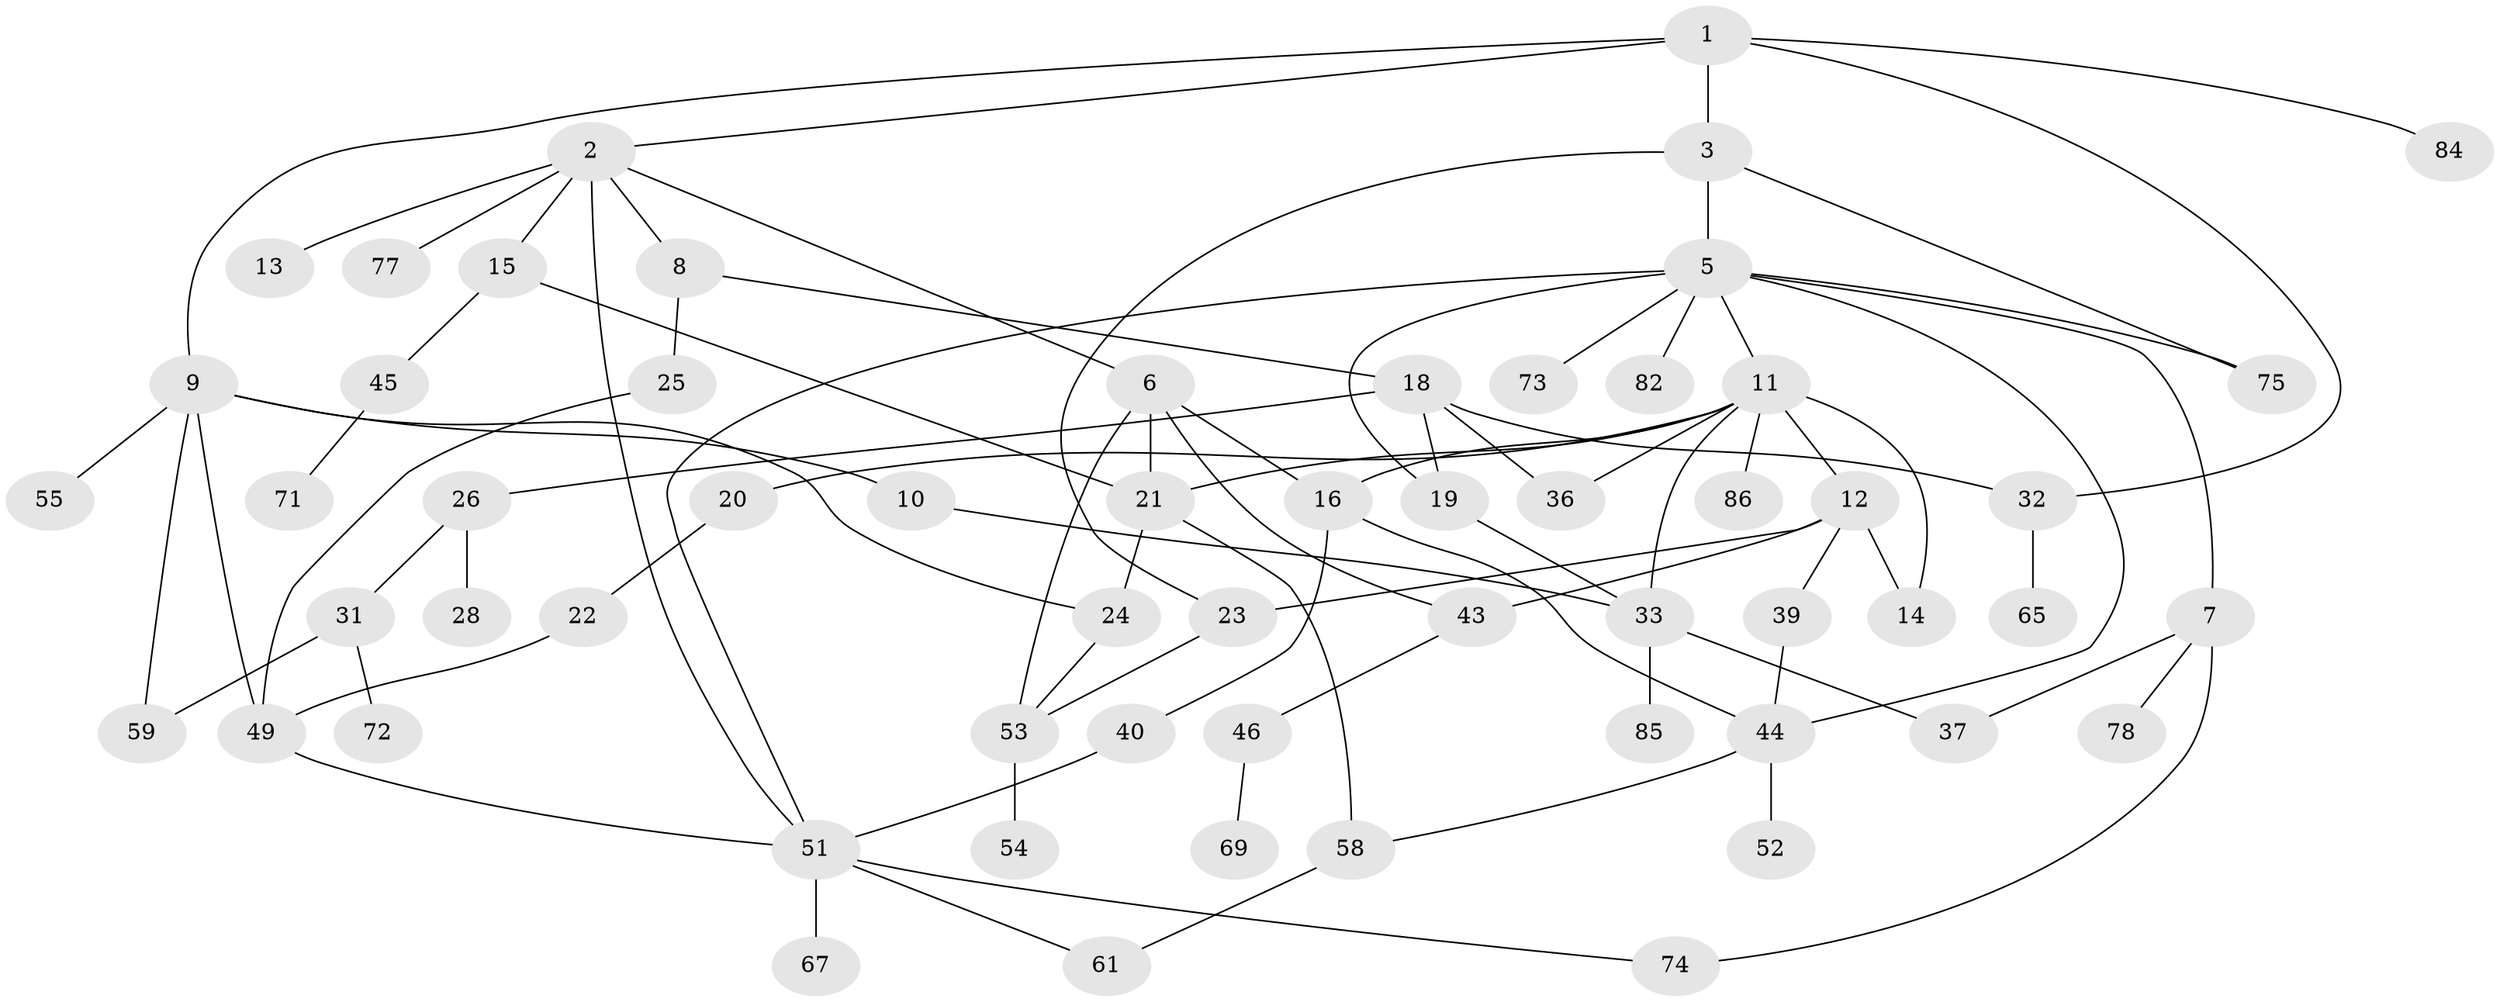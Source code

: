 // Generated by graph-tools (version 1.1) at 2025/23/03/03/25 07:23:31]
// undirected, 59 vertices, 85 edges
graph export_dot {
graph [start="1"]
  node [color=gray90,style=filled];
  1;
  2 [super="+4"];
  3 [super="+62"];
  5 [super="+60"];
  6 [super="+63"];
  7 [super="+38"];
  8 [super="+17"];
  9 [super="+79"];
  10;
  11 [super="+83"];
  12 [super="+56"];
  13;
  14;
  15;
  16 [super="+29"];
  18;
  19 [super="+41"];
  20;
  21 [super="+30"];
  22;
  23 [super="+50"];
  24 [super="+27"];
  25;
  26 [super="+42"];
  28;
  31 [super="+35"];
  32 [super="+76"];
  33 [super="+34"];
  36 [super="+70"];
  37;
  39;
  40;
  43 [super="+47"];
  44 [super="+48"];
  45 [super="+57"];
  46;
  49 [super="+87"];
  51 [super="+68"];
  52;
  53 [super="+66"];
  54;
  55;
  58;
  59;
  61 [super="+64"];
  65;
  67;
  69 [super="+81"];
  71;
  72 [super="+80"];
  73;
  74;
  75;
  77;
  78;
  82;
  84;
  85;
  86;
  1 -- 2;
  1 -- 3;
  1 -- 9;
  1 -- 84;
  1 -- 32;
  2 -- 6;
  2 -- 13;
  2 -- 15;
  2 -- 51;
  2 -- 8;
  2 -- 77;
  3 -- 5;
  3 -- 75;
  3 -- 23;
  5 -- 7;
  5 -- 11;
  5 -- 19;
  5 -- 82;
  5 -- 73;
  5 -- 75;
  5 -- 44;
  5 -- 51;
  6 -- 16;
  6 -- 43;
  6 -- 21;
  6 -- 53;
  7 -- 37;
  7 -- 74;
  7 -- 78;
  8 -- 18;
  8 -- 25;
  9 -- 10;
  9 -- 55;
  9 -- 59;
  9 -- 49;
  9 -- 24;
  10 -- 33;
  11 -- 12;
  11 -- 14;
  11 -- 20;
  11 -- 21;
  11 -- 86;
  11 -- 16;
  11 -- 33;
  11 -- 36;
  12 -- 23;
  12 -- 39;
  12 -- 14;
  12 -- 43;
  15 -- 45;
  15 -- 21;
  16 -- 40;
  16 -- 44;
  18 -- 26;
  18 -- 32;
  18 -- 36;
  18 -- 19;
  19 -- 33;
  20 -- 22;
  21 -- 24;
  21 -- 58;
  22 -- 49;
  23 -- 53;
  24 -- 53;
  25 -- 49;
  26 -- 28 [weight=2];
  26 -- 31;
  31 -- 72;
  31 -- 59;
  32 -- 65;
  33 -- 85;
  33 -- 37;
  39 -- 44;
  40 -- 51;
  43 -- 46;
  44 -- 58;
  44 -- 52;
  45 -- 71;
  46 -- 69;
  49 -- 51;
  51 -- 67;
  51 -- 61;
  51 -- 74;
  53 -- 54;
  58 -- 61;
}
